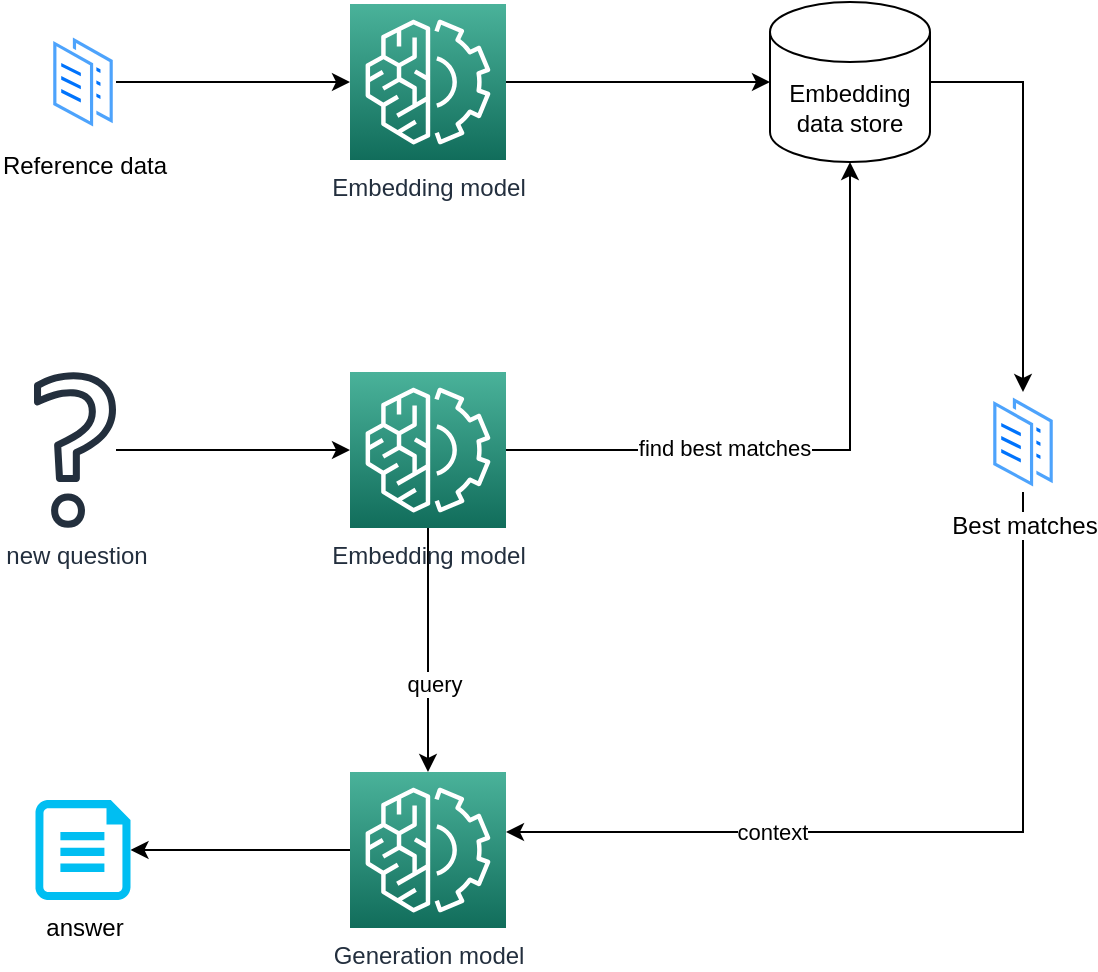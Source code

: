 <mxfile version="17.4.2" type="device" pages="2"><diagram id="HCDpdGqcMRv9uNmtd_H1" name="rag"><mxGraphModel dx="1106" dy="750" grid="1" gridSize="10" guides="1" tooltips="1" connect="1" arrows="1" fold="1" page="1" pageScale="1" pageWidth="850" pageHeight="1100" math="0" shadow="0"><root><mxCell id="0"/><mxCell id="1" parent="0"/><mxCell id="97DYkxu2OyydcqGyVvul-3" style="edgeStyle=orthogonalEdgeStyle;rounded=0;orthogonalLoop=1;jettySize=auto;html=1;" edge="1" parent="1" source="97DYkxu2OyydcqGyVvul-1" target="97DYkxu2OyydcqGyVvul-2"><mxGeometry relative="1" as="geometry"/></mxCell><mxCell id="97DYkxu2OyydcqGyVvul-1" value="Reference data" style="aspect=fixed;perimeter=ellipsePerimeter;html=1;align=center;shadow=0;dashed=0;spacingTop=3;image;image=img/lib/active_directory/documents.svg;" vertex="1" parent="1"><mxGeometry x="270" y="320" width="33" height="50" as="geometry"/></mxCell><mxCell id="97DYkxu2OyydcqGyVvul-6" style="edgeStyle=orthogonalEdgeStyle;rounded=0;orthogonalLoop=1;jettySize=auto;html=1;entryX=0;entryY=0.5;entryDx=0;entryDy=0;entryPerimeter=0;" edge="1" parent="1" source="97DYkxu2OyydcqGyVvul-2" target="97DYkxu2OyydcqGyVvul-4"><mxGeometry relative="1" as="geometry"/></mxCell><mxCell id="97DYkxu2OyydcqGyVvul-2" value="Embedding model" style="sketch=0;points=[[0,0,0],[0.25,0,0],[0.5,0,0],[0.75,0,0],[1,0,0],[0,1,0],[0.25,1,0],[0.5,1,0],[0.75,1,0],[1,1,0],[0,0.25,0],[0,0.5,0],[0,0.75,0],[1,0.25,0],[1,0.5,0],[1,0.75,0]];outlineConnect=0;fontColor=#232F3E;gradientColor=#4AB29A;gradientDirection=north;fillColor=#116D5B;strokeColor=#ffffff;dashed=0;verticalLabelPosition=bottom;verticalAlign=top;align=center;html=1;fontSize=12;fontStyle=0;aspect=fixed;shape=mxgraph.aws4.resourceIcon;resIcon=mxgraph.aws4.machine_learning;" vertex="1" parent="1"><mxGeometry x="420" y="306" width="78" height="78" as="geometry"/></mxCell><mxCell id="97DYkxu2OyydcqGyVvul-13" style="edgeStyle=orthogonalEdgeStyle;rounded=0;orthogonalLoop=1;jettySize=auto;html=1;" edge="1" parent="1" source="97DYkxu2OyydcqGyVvul-4" target="97DYkxu2OyydcqGyVvul-12"><mxGeometry relative="1" as="geometry"/></mxCell><mxCell id="97DYkxu2OyydcqGyVvul-4" value="Embedding data store" style="shape=cylinder3;whiteSpace=wrap;html=1;boundedLbl=1;backgroundOutline=1;size=15;" vertex="1" parent="1"><mxGeometry x="630" y="305" width="80" height="80" as="geometry"/></mxCell><mxCell id="97DYkxu2OyydcqGyVvul-9" style="edgeStyle=orthogonalEdgeStyle;rounded=0;orthogonalLoop=1;jettySize=auto;html=1;" edge="1" parent="1" source="97DYkxu2OyydcqGyVvul-7" target="97DYkxu2OyydcqGyVvul-8"><mxGeometry relative="1" as="geometry"/></mxCell><mxCell id="97DYkxu2OyydcqGyVvul-7" value="new question" style="sketch=0;outlineConnect=0;fontColor=#232F3E;gradientColor=none;fillColor=#232F3D;strokeColor=none;dashed=0;verticalLabelPosition=bottom;verticalAlign=top;align=center;html=1;fontSize=12;fontStyle=0;aspect=fixed;pointerEvents=1;shape=mxgraph.aws4.question;" vertex="1" parent="1"><mxGeometry x="262" y="490" width="41" height="78" as="geometry"/></mxCell><mxCell id="97DYkxu2OyydcqGyVvul-10" style="edgeStyle=orthogonalEdgeStyle;rounded=0;orthogonalLoop=1;jettySize=auto;html=1;entryX=0.5;entryY=1;entryDx=0;entryDy=0;entryPerimeter=0;" edge="1" parent="1" source="97DYkxu2OyydcqGyVvul-8" target="97DYkxu2OyydcqGyVvul-4"><mxGeometry relative="1" as="geometry"/></mxCell><mxCell id="97DYkxu2OyydcqGyVvul-11" value="find best matches" style="edgeLabel;html=1;align=center;verticalAlign=middle;resizable=0;points=[];" vertex="1" connectable="0" parent="97DYkxu2OyydcqGyVvul-10"><mxGeometry x="-0.31" y="2" relative="1" as="geometry"><mxPoint y="1" as="offset"/></mxGeometry></mxCell><mxCell id="97DYkxu2OyydcqGyVvul-16" style="edgeStyle=orthogonalEdgeStyle;rounded=0;orthogonalLoop=1;jettySize=auto;html=1;" edge="1" parent="1" source="97DYkxu2OyydcqGyVvul-8" target="97DYkxu2OyydcqGyVvul-14"><mxGeometry relative="1" as="geometry"/></mxCell><mxCell id="97DYkxu2OyydcqGyVvul-17" value="query" style="edgeLabel;html=1;align=center;verticalAlign=middle;resizable=0;points=[];" vertex="1" connectable="0" parent="97DYkxu2OyydcqGyVvul-16"><mxGeometry x="0.279" y="3" relative="1" as="geometry"><mxPoint as="offset"/></mxGeometry></mxCell><mxCell id="97DYkxu2OyydcqGyVvul-8" value="Embedding model" style="sketch=0;points=[[0,0,0],[0.25,0,0],[0.5,0,0],[0.75,0,0],[1,0,0],[0,1,0],[0.25,1,0],[0.5,1,0],[0.75,1,0],[1,1,0],[0,0.25,0],[0,0.5,0],[0,0.75,0],[1,0.25,0],[1,0.5,0],[1,0.75,0]];outlineConnect=0;fontColor=#232F3E;gradientColor=#4AB29A;gradientDirection=north;fillColor=#116D5B;strokeColor=#ffffff;dashed=0;verticalLabelPosition=bottom;verticalAlign=top;align=center;html=1;fontSize=12;fontStyle=0;aspect=fixed;shape=mxgraph.aws4.resourceIcon;resIcon=mxgraph.aws4.machine_learning;" vertex="1" parent="1"><mxGeometry x="420" y="490" width="78" height="78" as="geometry"/></mxCell><mxCell id="97DYkxu2OyydcqGyVvul-15" value="context" style="edgeStyle=orthogonalEdgeStyle;rounded=0;orthogonalLoop=1;jettySize=auto;html=1;" edge="1" parent="1" source="97DYkxu2OyydcqGyVvul-12" target="97DYkxu2OyydcqGyVvul-14"><mxGeometry x="0.384" relative="1" as="geometry"><Array as="points"><mxPoint x="757" y="720"/></Array><mxPoint x="1" as="offset"/></mxGeometry></mxCell><mxCell id="97DYkxu2OyydcqGyVvul-12" value="Best matches" style="aspect=fixed;perimeter=ellipsePerimeter;html=1;align=center;shadow=0;dashed=0;spacingTop=3;image;image=img/lib/active_directory/documents.svg;" vertex="1" parent="1"><mxGeometry x="740" y="500" width="33" height="50" as="geometry"/></mxCell><mxCell id="97DYkxu2OyydcqGyVvul-20" style="edgeStyle=orthogonalEdgeStyle;rounded=0;orthogonalLoop=1;jettySize=auto;html=1;entryX=1;entryY=0.5;entryDx=0;entryDy=0;entryPerimeter=0;" edge="1" parent="1" source="97DYkxu2OyydcqGyVvul-14" target="97DYkxu2OyydcqGyVvul-18"><mxGeometry relative="1" as="geometry"/></mxCell><mxCell id="97DYkxu2OyydcqGyVvul-14" value="Generation model" style="sketch=0;points=[[0,0,0],[0.25,0,0],[0.5,0,0],[0.75,0,0],[1,0,0],[0,1,0],[0.25,1,0],[0.5,1,0],[0.75,1,0],[1,1,0],[0,0.25,0],[0,0.5,0],[0,0.75,0],[1,0.25,0],[1,0.5,0],[1,0.75,0]];outlineConnect=0;fontColor=#232F3E;gradientColor=#4AB29A;gradientDirection=north;fillColor=#116D5B;strokeColor=#ffffff;dashed=0;verticalLabelPosition=bottom;verticalAlign=top;align=center;html=1;fontSize=12;fontStyle=0;aspect=fixed;shape=mxgraph.aws4.resourceIcon;resIcon=mxgraph.aws4.machine_learning;" vertex="1" parent="1"><mxGeometry x="420" y="690" width="78" height="78" as="geometry"/></mxCell><mxCell id="97DYkxu2OyydcqGyVvul-18" value="answer" style="verticalLabelPosition=bottom;html=1;verticalAlign=top;align=center;strokeColor=none;fillColor=#00BEF2;shape=mxgraph.azure.file;pointerEvents=1;" vertex="1" parent="1"><mxGeometry x="262.75" y="704" width="47.5" height="50" as="geometry"/></mxCell></root></mxGraphModel></diagram><diagram name="scaled" id="ymI6FDOj-ylOw36w-2eX"><mxGraphModel dx="1426" dy="750" grid="1" gridSize="10" guides="1" tooltips="1" connect="1" arrows="1" fold="1" page="1" pageScale="1" pageWidth="850" pageHeight="1100" math="0" shadow="0"><root><mxCell id="_blQAttbzSwDX1PMRkPj-0"/><mxCell id="_blQAttbzSwDX1PMRkPj-1" parent="_blQAttbzSwDX1PMRkPj-0"/><mxCell id="VBGshZpKAgXvFBA8vUcS-12" style="edgeStyle=orthogonalEdgeStyle;rounded=0;orthogonalLoop=1;jettySize=auto;html=1;entryX=0.5;entryY=0;entryDx=0;entryDy=0;" edge="1" parent="_blQAttbzSwDX1PMRkPj-1" source="VBGshZpKAgXvFBA8vUcS-6" target="_blQAttbzSwDX1PMRkPj-16"><mxGeometry relative="1" as="geometry"><Array as="points"><mxPoint x="1117" y="549"/></Array></mxGeometry></mxCell><mxCell id="VBGshZpKAgXvFBA8vUcS-6" value="Data stores" style="fillColor=#EFF0F3;strokeColor=none;dashed=0;verticalAlign=top;fontStyle=0;fontColor=#232F3D;" vertex="1" parent="_blQAttbzSwDX1PMRkPj-1"><mxGeometry x="910" y="232.5" width="250" height="225" as="geometry"/></mxCell><mxCell id="_blQAttbzSwDX1PMRkPj-2" style="edgeStyle=orthogonalEdgeStyle;rounded=0;orthogonalLoop=1;jettySize=auto;html=1;" edge="1" parent="_blQAttbzSwDX1PMRkPj-1" source="_blQAttbzSwDX1PMRkPj-3" target="_blQAttbzSwDX1PMRkPj-5"><mxGeometry relative="1" as="geometry"/></mxCell><mxCell id="_blQAttbzSwDX1PMRkPj-3" value="Reference data" style="aspect=fixed;perimeter=ellipsePerimeter;html=1;align=center;shadow=0;dashed=0;spacingTop=3;image;image=img/lib/active_directory/documents.svg;" vertex="1" parent="_blQAttbzSwDX1PMRkPj-1"><mxGeometry x="270" y="320" width="33" height="50" as="geometry"/></mxCell><mxCell id="_blQAttbzSwDX1PMRkPj-4" style="edgeStyle=orthogonalEdgeStyle;rounded=0;orthogonalLoop=1;jettySize=auto;html=1;" edge="1" parent="_blQAttbzSwDX1PMRkPj-1" source="_blQAttbzSwDX1PMRkPj-5" target="VBGshZpKAgXvFBA8vUcS-0"><mxGeometry relative="1" as="geometry"/></mxCell><mxCell id="_blQAttbzSwDX1PMRkPj-5" value="Embedding model" style="sketch=0;points=[[0,0,0],[0.25,0,0],[0.5,0,0],[0.75,0,0],[1,0,0],[0,1,0],[0.25,1,0],[0.5,1,0],[0.75,1,0],[1,1,0],[0,0.25,0],[0,0.5,0],[0,0.75,0],[1,0.25,0],[1,0.5,0],[1,0.75,0]];outlineConnect=0;fontColor=#232F3E;gradientColor=#4AB29A;gradientDirection=north;fillColor=#116D5B;strokeColor=#ffffff;dashed=0;verticalLabelPosition=bottom;verticalAlign=top;align=center;html=1;fontSize=12;fontStyle=0;aspect=fixed;shape=mxgraph.aws4.resourceIcon;resIcon=mxgraph.aws4.machine_learning;" vertex="1" parent="_blQAttbzSwDX1PMRkPj-1"><mxGeometry x="420" y="306" width="78" height="78" as="geometry"/></mxCell><mxCell id="_blQAttbzSwDX1PMRkPj-8" style="edgeStyle=orthogonalEdgeStyle;rounded=0;orthogonalLoop=1;jettySize=auto;html=1;" edge="1" parent="_blQAttbzSwDX1PMRkPj-1" source="_blQAttbzSwDX1PMRkPj-9" target="_blQAttbzSwDX1PMRkPj-14"><mxGeometry relative="1" as="geometry"/></mxCell><mxCell id="_blQAttbzSwDX1PMRkPj-9" value="new question" style="sketch=0;outlineConnect=0;fontColor=#232F3E;gradientColor=none;fillColor=#232F3D;strokeColor=none;dashed=0;verticalLabelPosition=bottom;verticalAlign=top;align=center;html=1;fontSize=12;fontStyle=0;aspect=fixed;pointerEvents=1;shape=mxgraph.aws4.question;" vertex="1" parent="_blQAttbzSwDX1PMRkPj-1"><mxGeometry x="262" y="490" width="41" height="78" as="geometry"/></mxCell><mxCell id="_blQAttbzSwDX1PMRkPj-12" style="edgeStyle=orthogonalEdgeStyle;rounded=0;orthogonalLoop=1;jettySize=auto;html=1;" edge="1" parent="_blQAttbzSwDX1PMRkPj-1" source="_blQAttbzSwDX1PMRkPj-14" target="_blQAttbzSwDX1PMRkPj-18"><mxGeometry relative="1" as="geometry"/></mxCell><mxCell id="_blQAttbzSwDX1PMRkPj-13" value="query" style="edgeLabel;html=1;align=center;verticalAlign=middle;resizable=0;points=[];" vertex="1" connectable="0" parent="_blQAttbzSwDX1PMRkPj-12"><mxGeometry x="0.279" y="3" relative="1" as="geometry"><mxPoint as="offset"/></mxGeometry></mxCell><mxCell id="VBGshZpKAgXvFBA8vUcS-9" style="edgeStyle=orthogonalEdgeStyle;rounded=0;orthogonalLoop=1;jettySize=auto;html=1;" edge="1" parent="_blQAttbzSwDX1PMRkPj-1" source="_blQAttbzSwDX1PMRkPj-14" target="VBGshZpKAgXvFBA8vUcS-8"><mxGeometry relative="1" as="geometry"/></mxCell><mxCell id="_blQAttbzSwDX1PMRkPj-14" value="Embedding model" style="sketch=0;points=[[0,0,0],[0.25,0,0],[0.5,0,0],[0.75,0,0],[1,0,0],[0,1,0],[0.25,1,0],[0.5,1,0],[0.75,1,0],[1,1,0],[0,0.25,0],[0,0.5,0],[0,0.75,0],[1,0.25,0],[1,0.5,0],[1,0.75,0]];outlineConnect=0;fontColor=#232F3E;gradientColor=#4AB29A;gradientDirection=north;fillColor=#116D5B;strokeColor=#ffffff;dashed=0;verticalLabelPosition=bottom;verticalAlign=top;align=center;html=1;fontSize=12;fontStyle=0;aspect=fixed;shape=mxgraph.aws4.resourceIcon;resIcon=mxgraph.aws4.machine_learning;" vertex="1" parent="_blQAttbzSwDX1PMRkPj-1"><mxGeometry x="420" y="490" width="78" height="78" as="geometry"/></mxCell><mxCell id="VBGshZpKAgXvFBA8vUcS-13" style="edgeStyle=orthogonalEdgeStyle;rounded=0;orthogonalLoop=1;jettySize=auto;html=1;entryX=1;entryY=0.5;entryDx=0;entryDy=0;entryPerimeter=0;" edge="1" parent="_blQAttbzSwDX1PMRkPj-1" source="_blQAttbzSwDX1PMRkPj-16" target="_blQAttbzSwDX1PMRkPj-18"><mxGeometry relative="1" as="geometry"/></mxCell><mxCell id="VBGshZpKAgXvFBA8vUcS-14" value="context" style="edgeLabel;html=1;align=center;verticalAlign=middle;resizable=0;points=[];" vertex="1" connectable="0" parent="VBGshZpKAgXvFBA8vUcS-13"><mxGeometry x="-0.315" y="-3" relative="1" as="geometry"><mxPoint as="offset"/></mxGeometry></mxCell><mxCell id="_blQAttbzSwDX1PMRkPj-16" value="Best matches" style="aspect=fixed;perimeter=ellipsePerimeter;html=1;align=center;shadow=0;dashed=0;spacingTop=3;image;image=img/lib/active_directory/documents.svg;" vertex="1" parent="_blQAttbzSwDX1PMRkPj-1"><mxGeometry x="1100" y="640" width="33" height="50" as="geometry"/></mxCell><mxCell id="_blQAttbzSwDX1PMRkPj-17" style="edgeStyle=orthogonalEdgeStyle;rounded=0;orthogonalLoop=1;jettySize=auto;html=1;entryX=1;entryY=0.5;entryDx=0;entryDy=0;entryPerimeter=0;" edge="1" parent="_blQAttbzSwDX1PMRkPj-1" source="_blQAttbzSwDX1PMRkPj-18" target="_blQAttbzSwDX1PMRkPj-19"><mxGeometry relative="1" as="geometry"/></mxCell><mxCell id="_blQAttbzSwDX1PMRkPj-18" value="Generation model" style="sketch=0;points=[[0,0,0],[0.25,0,0],[0.5,0,0],[0.75,0,0],[1,0,0],[0,1,0],[0.25,1,0],[0.5,1,0],[0.75,1,0],[1,1,0],[0,0.25,0],[0,0.5,0],[0,0.75,0],[1,0.25,0],[1,0.5,0],[1,0.75,0]];outlineConnect=0;fontColor=#232F3E;gradientColor=#4AB29A;gradientDirection=north;fillColor=#116D5B;strokeColor=#ffffff;dashed=0;verticalLabelPosition=bottom;verticalAlign=top;align=center;html=1;fontSize=12;fontStyle=0;aspect=fixed;shape=mxgraph.aws4.resourceIcon;resIcon=mxgraph.aws4.machine_learning;" vertex="1" parent="_blQAttbzSwDX1PMRkPj-1"><mxGeometry x="420" y="690" width="78" height="78" as="geometry"/></mxCell><mxCell id="_blQAttbzSwDX1PMRkPj-19" value="answer" style="verticalLabelPosition=bottom;html=1;verticalAlign=top;align=center;strokeColor=none;fillColor=#00BEF2;shape=mxgraph.azure.file;pointerEvents=1;" vertex="1" parent="_blQAttbzSwDX1PMRkPj-1"><mxGeometry x="262.75" y="704" width="47.5" height="50" as="geometry"/></mxCell><mxCell id="VBGshZpKAgXvFBA8vUcS-2" style="edgeStyle=orthogonalEdgeStyle;rounded=0;orthogonalLoop=1;jettySize=auto;html=1;" edge="1" parent="_blQAttbzSwDX1PMRkPj-1" source="VBGshZpKAgXvFBA8vUcS-0" target="VBGshZpKAgXvFBA8vUcS-1"><mxGeometry relative="1" as="geometry"/></mxCell><mxCell id="VBGshZpKAgXvFBA8vUcS-0" value="S3" style="sketch=0;points=[[0,0,0],[0.25,0,0],[0.5,0,0],[0.75,0,0],[1,0,0],[0,1,0],[0.25,1,0],[0.5,1,0],[0.75,1,0],[1,1,0],[0,0.25,0],[0,0.5,0],[0,0.75,0],[1,0.25,0],[1,0.5,0],[1,0.75,0]];outlineConnect=0;fontColor=#232F3E;gradientColor=#60A337;gradientDirection=north;fillColor=#277116;strokeColor=#ffffff;dashed=0;verticalLabelPosition=bottom;verticalAlign=top;align=center;html=1;fontSize=12;fontStyle=0;aspect=fixed;shape=mxgraph.aws4.resourceIcon;resIcon=mxgraph.aws4.s3;" vertex="1" parent="_blQAttbzSwDX1PMRkPj-1"><mxGeometry x="620" y="306" width="78" height="78" as="geometry"/></mxCell><mxCell id="VBGshZpKAgXvFBA8vUcS-7" style="edgeStyle=orthogonalEdgeStyle;rounded=0;orthogonalLoop=1;jettySize=auto;html=1;" edge="1" parent="_blQAttbzSwDX1PMRkPj-1" source="VBGshZpKAgXvFBA8vUcS-1" target="VBGshZpKAgXvFBA8vUcS-6"><mxGeometry relative="1" as="geometry"/></mxCell><mxCell id="VBGshZpKAgXvFBA8vUcS-1" value="Clustering model" style="sketch=0;points=[[0,0,0],[0.25,0,0],[0.5,0,0],[0.75,0,0],[1,0,0],[0,1,0],[0.25,1,0],[0.5,1,0],[0.75,1,0],[1,1,0],[0,0.25,0],[0,0.5,0],[0,0.75,0],[1,0.25,0],[1,0.5,0],[1,0.75,0]];outlineConnect=0;fontColor=#232F3E;gradientColor=#4AB29A;gradientDirection=north;fillColor=#116D5B;strokeColor=#ffffff;dashed=0;verticalLabelPosition=bottom;verticalAlign=top;align=center;html=1;fontSize=12;fontStyle=0;aspect=fixed;shape=mxgraph.aws4.resourceIcon;resIcon=mxgraph.aws4.machine_learning;" vertex="1" parent="_blQAttbzSwDX1PMRkPj-1"><mxGeometry x="800" y="306" width="78" height="78" as="geometry"/></mxCell><mxCell id="VBGshZpKAgXvFBA8vUcS-3" value="Embedding data store" style="shape=cylinder3;whiteSpace=wrap;html=1;boundedLbl=1;backgroundOutline=1;size=15;" vertex="1" parent="_blQAttbzSwDX1PMRkPj-1"><mxGeometry x="960" y="260" width="80" height="80" as="geometry"/></mxCell><mxCell id="VBGshZpKAgXvFBA8vUcS-4" value="Embedding data store" style="shape=cylinder3;whiteSpace=wrap;html=1;boundedLbl=1;backgroundOutline=1;size=15;" vertex="1" parent="_blQAttbzSwDX1PMRkPj-1"><mxGeometry x="990" y="304" width="80" height="80" as="geometry"/></mxCell><mxCell id="VBGshZpKAgXvFBA8vUcS-5" value="Embedding data store" style="shape=cylinder3;whiteSpace=wrap;html=1;boundedLbl=1;backgroundOutline=1;size=15;" vertex="1" parent="_blQAttbzSwDX1PMRkPj-1"><mxGeometry x="1030" y="340" width="80" height="80" as="geometry"/></mxCell><mxCell id="VBGshZpKAgXvFBA8vUcS-10" style="edgeStyle=orthogonalEdgeStyle;rounded=0;orthogonalLoop=1;jettySize=auto;html=1;" edge="1" parent="_blQAttbzSwDX1PMRkPj-1" source="VBGshZpKAgXvFBA8vUcS-8" target="VBGshZpKAgXvFBA8vUcS-6"><mxGeometry relative="1" as="geometry"/></mxCell><mxCell id="VBGshZpKAgXvFBA8vUcS-8" value="Clustering model" style="sketch=0;points=[[0,0,0],[0.25,0,0],[0.5,0,0],[0.75,0,0],[1,0,0],[0,1,0],[0.25,1,0],[0.5,1,0],[0.75,1,0],[1,1,0],[0,0.25,0],[0,0.5,0],[0,0.75,0],[1,0.25,0],[1,0.5,0],[1,0.75,0]];outlineConnect=0;fontColor=#232F3E;gradientColor=#4AB29A;gradientDirection=north;fillColor=#116D5B;strokeColor=#ffffff;dashed=0;verticalLabelPosition=bottom;verticalAlign=top;align=center;html=1;fontSize=12;fontStyle=0;aspect=fixed;shape=mxgraph.aws4.resourceIcon;resIcon=mxgraph.aws4.machine_learning;" vertex="1" parent="_blQAttbzSwDX1PMRkPj-1"><mxGeometry x="620" y="490" width="78" height="78" as="geometry"/></mxCell></root></mxGraphModel></diagram></mxfile>